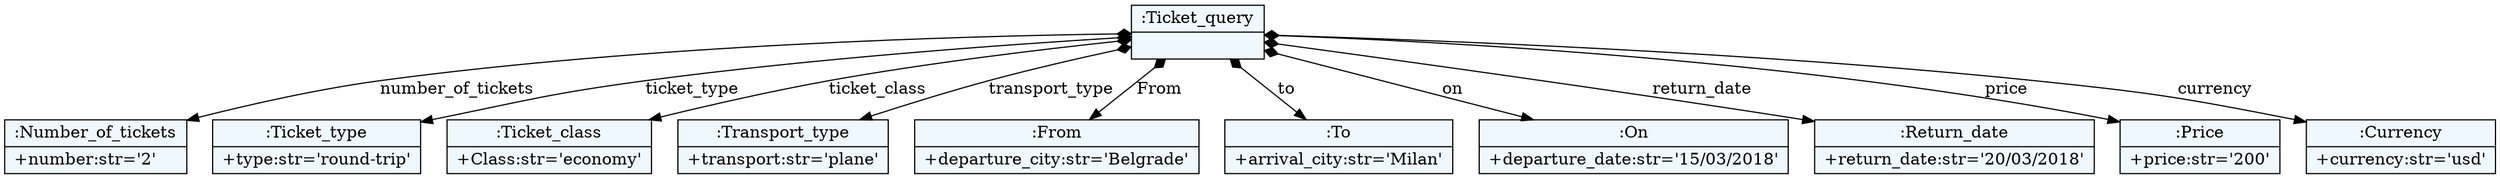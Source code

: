 
    digraph xtext {
    fontname = "Bitstream Vera Sans"
    fontsize = 8
    node[
        shape=record,
        style=filled,
        fillcolor=aliceblue
    ]
    nodesep = 0.3
    edge[dir=black,arrowtail=empty]


2621587208064 -> 2621587208960 [label="number_of_tickets" arrowtail=diamond dir=both]
2621587208960[label="{:Number_of_tickets|+number:str='2'\l}"]
2621587208064 -> 2621587121320 [label="ticket_type" arrowtail=diamond dir=both]
2621587121320[label="{:Ticket_type|+type:str='round-trip'\l}"]
2621587208064 -> 2621587102800 [label="ticket_class" arrowtail=diamond dir=both]
2621587102800[label="{:Ticket_class|+Class:str='economy'\l}"]
2621587208064 -> 2621587076320 [label="transport_type" arrowtail=diamond dir=both]
2621587076320[label="{:Transport_type|+transport:str='plane'\l}"]
2621587208064 -> 2621586959048 [label="From" arrowtail=diamond dir=both]
2621586959048[label="{:From|+departure_city:str='Belgrade'\l}"]
2621587208064 -> 2621586870624 [label="to" arrowtail=diamond dir=both]
2621586870624[label="{:To|+arrival_city:str='Milan'\l}"]
2621587208064 -> 2621587041248 [label="on" arrowtail=diamond dir=both]
2621587041248[label="{:On|+departure_date:str='15/03/2018'\l}"]
2621587208064 -> 2621587041024 [label="return_date" arrowtail=diamond dir=both]
2621587041024[label="{:Return_date|+return_date:str='20/03/2018'\l}"]
2621587208064 -> 2621587041192 [label="price" arrowtail=diamond dir=both]
2621587041192[label="{:Price|+price:str='200'\l}"]
2621587208064 -> 2621587014488 [label="currency" arrowtail=diamond dir=both]
2621587014488[label="{:Currency|+currency:str='usd'\l}"]
2621587208064[label="{:Ticket_query|}"]

}

